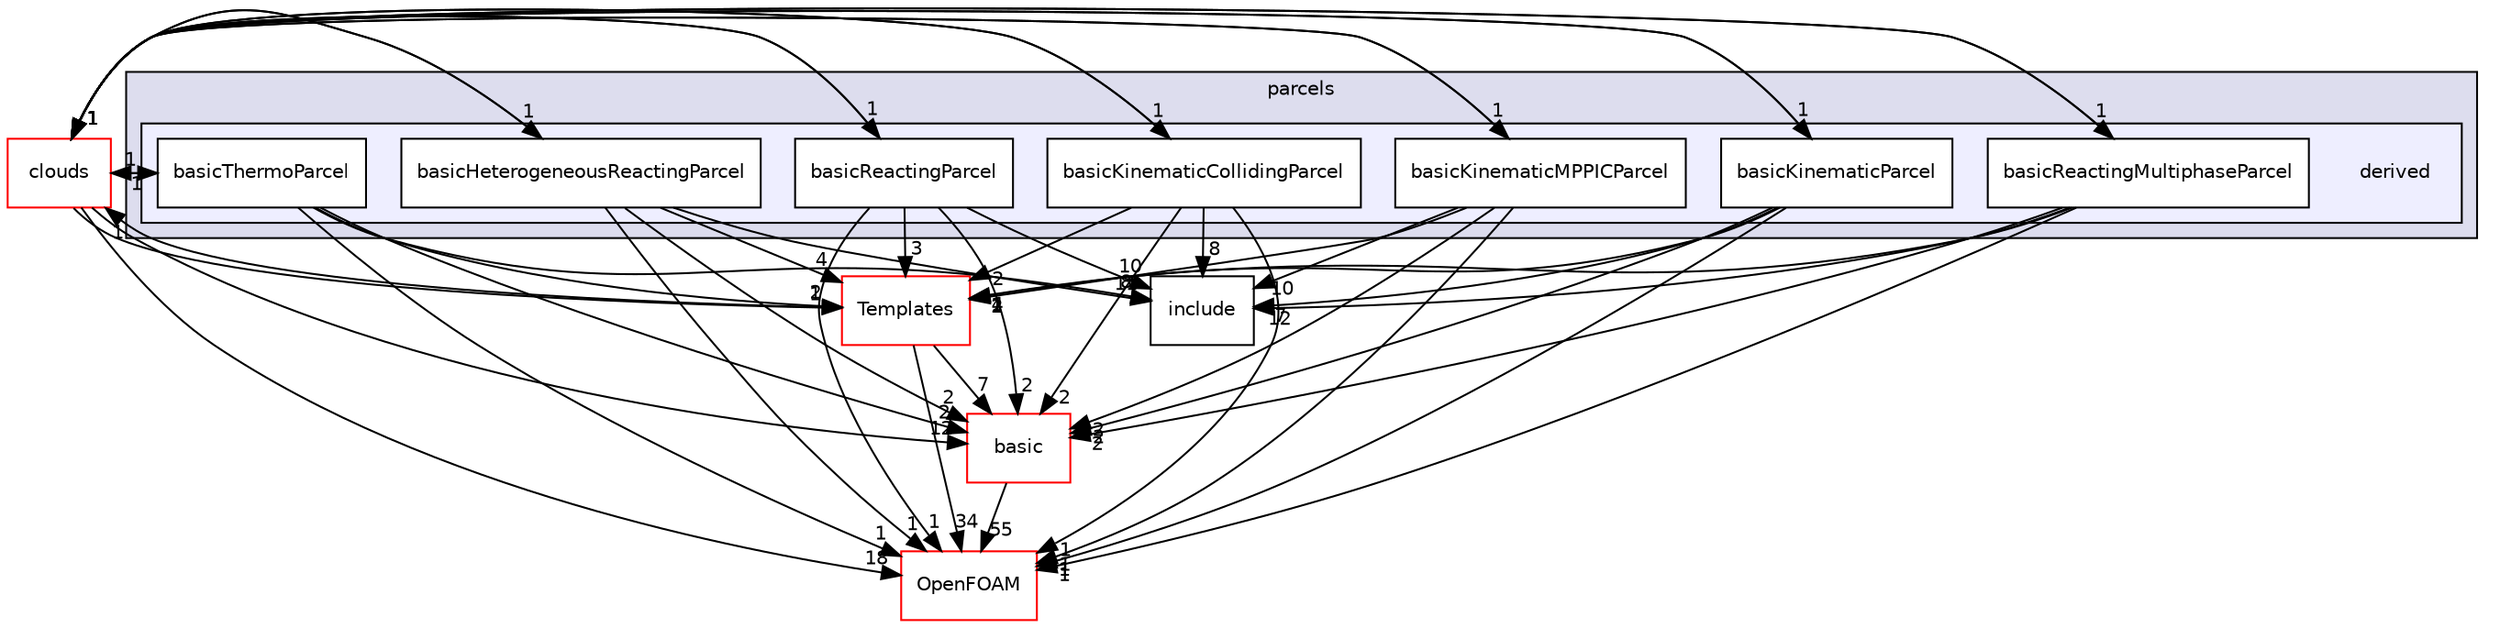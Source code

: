 digraph "src/lagrangian/intermediate/parcels/derived" {
  bgcolor=transparent;
  compound=true
  node [ fontsize="10", fontname="Helvetica"];
  edge [ labelfontsize="10", labelfontname="Helvetica"];
  subgraph clusterdir_b8d19ddbdf0975644e34192d6313800e {
    graph [ bgcolor="#ddddee", pencolor="black", label="parcels" fontname="Helvetica", fontsize="10", URL="dir_b8d19ddbdf0975644e34192d6313800e.html"]
  subgraph clusterdir_d25ce32b8f85f1a08cd016b541e3d76e {
    graph [ bgcolor="#eeeeff", pencolor="black", label="" URL="dir_d25ce32b8f85f1a08cd016b541e3d76e.html"];
    dir_d25ce32b8f85f1a08cd016b541e3d76e [shape=plaintext label="derived"];
    dir_305e62790a7bd297a171fb011190a979 [shape=box label="basicHeterogeneousReactingParcel" color="black" fillcolor="white" style="filled" URL="dir_305e62790a7bd297a171fb011190a979.html"];
    dir_8385f506955519e7fb605d498ea369ab [shape=box label="basicKinematicCollidingParcel" color="black" fillcolor="white" style="filled" URL="dir_8385f506955519e7fb605d498ea369ab.html"];
    dir_bd7333e83632f0ae52d8ae573767a17d [shape=box label="basicKinematicMPPICParcel" color="black" fillcolor="white" style="filled" URL="dir_bd7333e83632f0ae52d8ae573767a17d.html"];
    dir_49c3f7a7bdb96fe06ddd56861c51aa7e [shape=box label="basicKinematicParcel" color="black" fillcolor="white" style="filled" URL="dir_49c3f7a7bdb96fe06ddd56861c51aa7e.html"];
    dir_29fea13ed0328410e10c2008cd538033 [shape=box label="basicReactingMultiphaseParcel" color="black" fillcolor="white" style="filled" URL="dir_29fea13ed0328410e10c2008cd538033.html"];
    dir_087b6e12855ff7752791f87375553a21 [shape=box label="basicReactingParcel" color="black" fillcolor="white" style="filled" URL="dir_087b6e12855ff7752791f87375553a21.html"];
    dir_069ad4dd3a90f1e86b8379e8674150c6 [shape=box label="basicThermoParcel" color="black" fillcolor="white" style="filled" URL="dir_069ad4dd3a90f1e86b8379e8674150c6.html"];
  }
  }
  dir_bdd630a78c14e3d279a2564e7964fc69 [shape=box label="clouds" color="red" URL="dir_bdd630a78c14e3d279a2564e7964fc69.html"];
  dir_0e9805b96b2bf461314a136059d44950 [shape=box label="Templates" color="red" URL="dir_0e9805b96b2bf461314a136059d44950.html"];
  dir_c5473ff19b20e6ec4dfe5c310b3778a8 [shape=box label="OpenFOAM" color="red" URL="dir_c5473ff19b20e6ec4dfe5c310b3778a8.html"];
  dir_5ad2c1d6ebf0f238b9e7d5151a24f37c [shape=box label="include" URL="dir_5ad2c1d6ebf0f238b9e7d5151a24f37c.html"];
  dir_584e0ab0901b4327f36f4285cac7f2f8 [shape=box label="basic" color="red" URL="dir_584e0ab0901b4327f36f4285cac7f2f8.html"];
  dir_bdd630a78c14e3d279a2564e7964fc69->dir_0e9805b96b2bf461314a136059d44950 [headlabel="1", labeldistance=1.5 headhref="dir_001573_001628.html"];
  dir_bdd630a78c14e3d279a2564e7964fc69->dir_bd7333e83632f0ae52d8ae573767a17d [headlabel="1", labeldistance=1.5 headhref="dir_001573_001617.html"];
  dir_bdd630a78c14e3d279a2564e7964fc69->dir_49c3f7a7bdb96fe06ddd56861c51aa7e [headlabel="1", labeldistance=1.5 headhref="dir_001573_001619.html"];
  dir_bdd630a78c14e3d279a2564e7964fc69->dir_087b6e12855ff7752791f87375553a21 [headlabel="1", labeldistance=1.5 headhref="dir_001573_001623.html"];
  dir_bdd630a78c14e3d279a2564e7964fc69->dir_305e62790a7bd297a171fb011190a979 [headlabel="1", labeldistance=1.5 headhref="dir_001573_001611.html"];
  dir_bdd630a78c14e3d279a2564e7964fc69->dir_c5473ff19b20e6ec4dfe5c310b3778a8 [headlabel="18", labeldistance=1.5 headhref="dir_001573_002151.html"];
  dir_bdd630a78c14e3d279a2564e7964fc69->dir_8385f506955519e7fb605d498ea369ab [headlabel="1", labeldistance=1.5 headhref="dir_001573_001612.html"];
  dir_bdd630a78c14e3d279a2564e7964fc69->dir_29fea13ed0328410e10c2008cd538033 [headlabel="1", labeldistance=1.5 headhref="dir_001573_001621.html"];
  dir_bdd630a78c14e3d279a2564e7964fc69->dir_069ad4dd3a90f1e86b8379e8674150c6 [headlabel="1", labeldistance=1.5 headhref="dir_001573_001625.html"];
  dir_bdd630a78c14e3d279a2564e7964fc69->dir_584e0ab0901b4327f36f4285cac7f2f8 [headlabel="12", labeldistance=1.5 headhref="dir_001573_001501.html"];
  dir_0e9805b96b2bf461314a136059d44950->dir_bdd630a78c14e3d279a2564e7964fc69 [headlabel="1", labeldistance=1.5 headhref="dir_001628_001573.html"];
  dir_0e9805b96b2bf461314a136059d44950->dir_c5473ff19b20e6ec4dfe5c310b3778a8 [headlabel="34", labeldistance=1.5 headhref="dir_001628_002151.html"];
  dir_0e9805b96b2bf461314a136059d44950->dir_584e0ab0901b4327f36f4285cac7f2f8 [headlabel="7", labeldistance=1.5 headhref="dir_001628_001501.html"];
  dir_bd7333e83632f0ae52d8ae573767a17d->dir_bdd630a78c14e3d279a2564e7964fc69 [headlabel="1", labeldistance=1.5 headhref="dir_001617_001573.html"];
  dir_bd7333e83632f0ae52d8ae573767a17d->dir_0e9805b96b2bf461314a136059d44950 [headlabel="2", labeldistance=1.5 headhref="dir_001617_001628.html"];
  dir_bd7333e83632f0ae52d8ae573767a17d->dir_c5473ff19b20e6ec4dfe5c310b3778a8 [headlabel="1", labeldistance=1.5 headhref="dir_001617_002151.html"];
  dir_bd7333e83632f0ae52d8ae573767a17d->dir_5ad2c1d6ebf0f238b9e7d5151a24f37c [headlabel="10", labeldistance=1.5 headhref="dir_001617_001627.html"];
  dir_bd7333e83632f0ae52d8ae573767a17d->dir_584e0ab0901b4327f36f4285cac7f2f8 [headlabel="2", labeldistance=1.5 headhref="dir_001617_001501.html"];
  dir_49c3f7a7bdb96fe06ddd56861c51aa7e->dir_bdd630a78c14e3d279a2564e7964fc69 [headlabel="1", labeldistance=1.5 headhref="dir_001619_001573.html"];
  dir_49c3f7a7bdb96fe06ddd56861c51aa7e->dir_0e9805b96b2bf461314a136059d44950 [headlabel="1", labeldistance=1.5 headhref="dir_001619_001628.html"];
  dir_49c3f7a7bdb96fe06ddd56861c51aa7e->dir_c5473ff19b20e6ec4dfe5c310b3778a8 [headlabel="1", labeldistance=1.5 headhref="dir_001619_002151.html"];
  dir_49c3f7a7bdb96fe06ddd56861c51aa7e->dir_5ad2c1d6ebf0f238b9e7d5151a24f37c [headlabel="7", labeldistance=1.5 headhref="dir_001619_001627.html"];
  dir_49c3f7a7bdb96fe06ddd56861c51aa7e->dir_584e0ab0901b4327f36f4285cac7f2f8 [headlabel="2", labeldistance=1.5 headhref="dir_001619_001501.html"];
  dir_087b6e12855ff7752791f87375553a21->dir_bdd630a78c14e3d279a2564e7964fc69 [headlabel="1", labeldistance=1.5 headhref="dir_001623_001573.html"];
  dir_087b6e12855ff7752791f87375553a21->dir_0e9805b96b2bf461314a136059d44950 [headlabel="3", labeldistance=1.5 headhref="dir_001623_001628.html"];
  dir_087b6e12855ff7752791f87375553a21->dir_c5473ff19b20e6ec4dfe5c310b3778a8 [headlabel="1", labeldistance=1.5 headhref="dir_001623_002151.html"];
  dir_087b6e12855ff7752791f87375553a21->dir_5ad2c1d6ebf0f238b9e7d5151a24f37c [headlabel="10", labeldistance=1.5 headhref="dir_001623_001627.html"];
  dir_087b6e12855ff7752791f87375553a21->dir_584e0ab0901b4327f36f4285cac7f2f8 [headlabel="2", labeldistance=1.5 headhref="dir_001623_001501.html"];
  dir_305e62790a7bd297a171fb011190a979->dir_bdd630a78c14e3d279a2564e7964fc69 [headlabel="1", labeldistance=1.5 headhref="dir_001611_001573.html"];
  dir_305e62790a7bd297a171fb011190a979->dir_0e9805b96b2bf461314a136059d44950 [headlabel="4", labeldistance=1.5 headhref="dir_001611_001628.html"];
  dir_305e62790a7bd297a171fb011190a979->dir_c5473ff19b20e6ec4dfe5c310b3778a8 [headlabel="1", labeldistance=1.5 headhref="dir_001611_002151.html"];
  dir_305e62790a7bd297a171fb011190a979->dir_5ad2c1d6ebf0f238b9e7d5151a24f37c [headlabel="11", labeldistance=1.5 headhref="dir_001611_001627.html"];
  dir_305e62790a7bd297a171fb011190a979->dir_584e0ab0901b4327f36f4285cac7f2f8 [headlabel="2", labeldistance=1.5 headhref="dir_001611_001501.html"];
  dir_8385f506955519e7fb605d498ea369ab->dir_bdd630a78c14e3d279a2564e7964fc69 [headlabel="1", labeldistance=1.5 headhref="dir_001612_001573.html"];
  dir_8385f506955519e7fb605d498ea369ab->dir_0e9805b96b2bf461314a136059d44950 [headlabel="2", labeldistance=1.5 headhref="dir_001612_001628.html"];
  dir_8385f506955519e7fb605d498ea369ab->dir_c5473ff19b20e6ec4dfe5c310b3778a8 [headlabel="1", labeldistance=1.5 headhref="dir_001612_002151.html"];
  dir_8385f506955519e7fb605d498ea369ab->dir_5ad2c1d6ebf0f238b9e7d5151a24f37c [headlabel="8", labeldistance=1.5 headhref="dir_001612_001627.html"];
  dir_8385f506955519e7fb605d498ea369ab->dir_584e0ab0901b4327f36f4285cac7f2f8 [headlabel="2", labeldistance=1.5 headhref="dir_001612_001501.html"];
  dir_29fea13ed0328410e10c2008cd538033->dir_bdd630a78c14e3d279a2564e7964fc69 [headlabel="1", labeldistance=1.5 headhref="dir_001621_001573.html"];
  dir_29fea13ed0328410e10c2008cd538033->dir_0e9805b96b2bf461314a136059d44950 [headlabel="4", labeldistance=1.5 headhref="dir_001621_001628.html"];
  dir_29fea13ed0328410e10c2008cd538033->dir_c5473ff19b20e6ec4dfe5c310b3778a8 [headlabel="1", labeldistance=1.5 headhref="dir_001621_002151.html"];
  dir_29fea13ed0328410e10c2008cd538033->dir_5ad2c1d6ebf0f238b9e7d5151a24f37c [headlabel="12", labeldistance=1.5 headhref="dir_001621_001627.html"];
  dir_29fea13ed0328410e10c2008cd538033->dir_584e0ab0901b4327f36f4285cac7f2f8 [headlabel="2", labeldistance=1.5 headhref="dir_001621_001501.html"];
  dir_069ad4dd3a90f1e86b8379e8674150c6->dir_bdd630a78c14e3d279a2564e7964fc69 [headlabel="1", labeldistance=1.5 headhref="dir_001625_001573.html"];
  dir_069ad4dd3a90f1e86b8379e8674150c6->dir_0e9805b96b2bf461314a136059d44950 [headlabel="2", labeldistance=1.5 headhref="dir_001625_001628.html"];
  dir_069ad4dd3a90f1e86b8379e8674150c6->dir_c5473ff19b20e6ec4dfe5c310b3778a8 [headlabel="1", labeldistance=1.5 headhref="dir_001625_002151.html"];
  dir_069ad4dd3a90f1e86b8379e8674150c6->dir_5ad2c1d6ebf0f238b9e7d5151a24f37c [headlabel="8", labeldistance=1.5 headhref="dir_001625_001627.html"];
  dir_069ad4dd3a90f1e86b8379e8674150c6->dir_584e0ab0901b4327f36f4285cac7f2f8 [headlabel="2", labeldistance=1.5 headhref="dir_001625_001501.html"];
  dir_584e0ab0901b4327f36f4285cac7f2f8->dir_c5473ff19b20e6ec4dfe5c310b3778a8 [headlabel="55", labeldistance=1.5 headhref="dir_001501_002151.html"];
}
